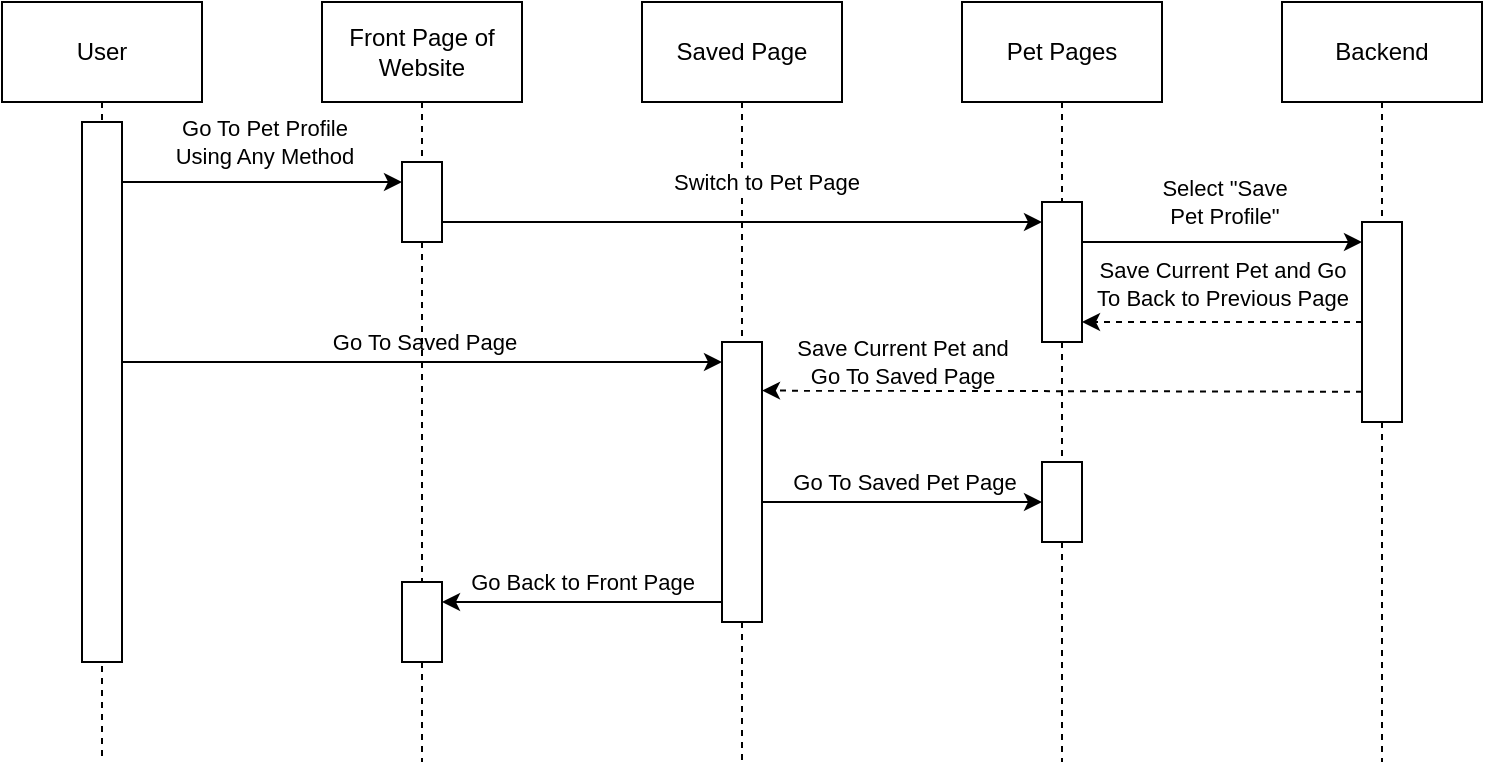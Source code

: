 <mxfile>
    <diagram id="Yf7Ss8ycTkI99_R5utLM" name="Page-1">
        <mxGraphModel dx="813" dy="603" grid="1" gridSize="10" guides="1" tooltips="1" connect="1" arrows="1" fold="1" page="1" pageScale="1" pageWidth="850" pageHeight="1100" math="0" shadow="0">
            <root>
                <mxCell id="0"/>
                <mxCell id="1" parent="0"/>
                <mxCell id="4" style="edgeStyle=none;html=1;exitX=0.5;exitY=1;exitDx=0;exitDy=0;endArrow=none;endFill=0;dashed=1;" parent="1" source="2" edge="1">
                    <mxGeometry relative="1" as="geometry">
                        <mxPoint x="120" y="440" as="targetPoint"/>
                    </mxGeometry>
                </mxCell>
                <mxCell id="2" value="User" style="whiteSpace=wrap;html=1;" parent="1" vertex="1">
                    <mxGeometry x="70" y="60" width="100" height="50" as="geometry"/>
                </mxCell>
                <mxCell id="5" style="edgeStyle=none;html=1;exitX=0.5;exitY=1;exitDx=0;exitDy=0;endArrow=none;endFill=0;dashed=1;" parent="1" source="28" edge="1">
                    <mxGeometry relative="1" as="geometry">
                        <mxPoint x="280" y="440" as="targetPoint"/>
                    </mxGeometry>
                </mxCell>
                <mxCell id="6" value="Front Page of Website" style="whiteSpace=wrap;html=1;" parent="1" vertex="1">
                    <mxGeometry x="230" y="60" width="100" height="50" as="geometry"/>
                </mxCell>
                <mxCell id="7" style="edgeStyle=none;html=1;exitX=0.5;exitY=1;exitDx=0;exitDy=0;endArrow=none;endFill=0;dashed=1;" parent="1" source="18" edge="1">
                    <mxGeometry relative="1" as="geometry">
                        <mxPoint x="440" y="440" as="targetPoint"/>
                    </mxGeometry>
                </mxCell>
                <mxCell id="8" value="Saved Page" style="whiteSpace=wrap;html=1;" parent="1" vertex="1">
                    <mxGeometry x="390" y="60" width="100" height="50" as="geometry"/>
                </mxCell>
                <mxCell id="9" style="edgeStyle=none;html=1;exitX=0.5;exitY=1;exitDx=0;exitDy=0;endArrow=none;endFill=0;dashed=1;" parent="1" source="48" edge="1">
                    <mxGeometry relative="1" as="geometry">
                        <mxPoint x="600" y="440" as="targetPoint"/>
                    </mxGeometry>
                </mxCell>
                <mxCell id="10" value="Pet Pages" style="whiteSpace=wrap;html=1;" parent="1" vertex="1">
                    <mxGeometry x="550" y="60" width="100" height="50" as="geometry"/>
                </mxCell>
                <mxCell id="11" style="edgeStyle=none;html=1;exitX=0.5;exitY=1;exitDx=0;exitDy=0;endArrow=none;endFill=0;dashed=1;" parent="1" source="32" edge="1">
                    <mxGeometry relative="1" as="geometry">
                        <mxPoint x="760" y="440" as="targetPoint"/>
                    </mxGeometry>
                </mxCell>
                <mxCell id="12" value="Backend" style="whiteSpace=wrap;html=1;" parent="1" vertex="1">
                    <mxGeometry x="710" y="60" width="100" height="50" as="geometry"/>
                </mxCell>
                <mxCell id="13" value="" style="whiteSpace=wrap;html=1;" parent="1" vertex="1">
                    <mxGeometry x="110" y="120" width="20" height="270" as="geometry"/>
                </mxCell>
                <mxCell id="15" value="" style="edgeStyle=none;html=1;exitX=0.5;exitY=1;exitDx=0;exitDy=0;endArrow=none;endFill=0;dashed=1;" parent="1" source="6" target="14" edge="1">
                    <mxGeometry relative="1" as="geometry">
                        <mxPoint x="280" y="440" as="targetPoint"/>
                        <mxPoint x="280" y="110" as="sourcePoint"/>
                    </mxGeometry>
                </mxCell>
                <mxCell id="14" value="" style="whiteSpace=wrap;html=1;" parent="1" vertex="1">
                    <mxGeometry x="270" y="140" width="20" height="40" as="geometry"/>
                </mxCell>
                <mxCell id="20" value="" style="edgeStyle=none;html=1;exitX=0.5;exitY=1;exitDx=0;exitDy=0;endArrow=none;endFill=0;dashed=1;" parent="1" source="8" target="18" edge="1">
                    <mxGeometry relative="1" as="geometry">
                        <mxPoint x="440" y="440" as="targetPoint"/>
                        <mxPoint x="440" y="110" as="sourcePoint"/>
                    </mxGeometry>
                </mxCell>
                <mxCell id="18" value="" style="whiteSpace=wrap;html=1;" parent="1" vertex="1">
                    <mxGeometry x="430" y="230" width="20" height="140" as="geometry"/>
                </mxCell>
                <mxCell id="21" value="" style="edgeStyle=none;orthogonalLoop=1;jettySize=auto;html=1;" parent="1" edge="1">
                    <mxGeometry width="80" relative="1" as="geometry">
                        <mxPoint x="290" y="170" as="sourcePoint"/>
                        <mxPoint x="590" y="170" as="targetPoint"/>
                        <Array as="points"/>
                    </mxGeometry>
                </mxCell>
                <mxCell id="22" value="Switch to Pet&lt;span style=&quot;background-color: light-dark(#ffffff, var(--ge-dark-color, #121212));&quot;&gt;&amp;nbsp;Page&lt;/span&gt;" style="edgeLabel;html=1;align=center;verticalAlign=middle;resizable=0;points=[];" parent="21" vertex="1" connectable="0">
                    <mxGeometry x="0.135" relative="1" as="geometry">
                        <mxPoint x="-9" y="-20" as="offset"/>
                    </mxGeometry>
                </mxCell>
                <mxCell id="23" value="" style="edgeStyle=none;orthogonalLoop=1;jettySize=auto;html=1;entryX=0.5;entryY=0.25;entryDx=0;entryDy=0;entryPerimeter=0;" parent="1" edge="1">
                    <mxGeometry width="80" relative="1" as="geometry">
                        <mxPoint x="130" y="240" as="sourcePoint"/>
                        <mxPoint x="430.0" y="240" as="targetPoint"/>
                        <Array as="points"/>
                    </mxGeometry>
                </mxCell>
                <mxCell id="24" value="Go To Saved Page" style="edgeLabel;html=1;align=center;verticalAlign=middle;resizable=0;points=[];" parent="23" vertex="1" connectable="0">
                    <mxGeometry x="0.135" relative="1" as="geometry">
                        <mxPoint x="-20" y="-10" as="offset"/>
                    </mxGeometry>
                </mxCell>
                <mxCell id="27" value="" style="edgeStyle=none;html=1;exitX=0.5;exitY=1;exitDx=0;exitDy=0;endArrow=none;endFill=0;dashed=1;" parent="1" source="10" target="25" edge="1">
                    <mxGeometry relative="1" as="geometry">
                        <mxPoint x="600" y="440" as="targetPoint"/>
                        <mxPoint x="600" y="110" as="sourcePoint"/>
                    </mxGeometry>
                </mxCell>
                <mxCell id="25" value="" style="whiteSpace=wrap;html=1;" parent="1" vertex="1">
                    <mxGeometry x="590" y="160" width="20" height="70" as="geometry"/>
                </mxCell>
                <mxCell id="29" value="" style="edgeStyle=none;html=1;exitX=0.5;exitY=1;exitDx=0;exitDy=0;endArrow=none;endFill=0;dashed=1;" parent="1" source="14" target="28" edge="1">
                    <mxGeometry relative="1" as="geometry">
                        <mxPoint x="280" y="440" as="targetPoint"/>
                        <mxPoint x="280" y="180" as="sourcePoint"/>
                    </mxGeometry>
                </mxCell>
                <mxCell id="28" value="" style="whiteSpace=wrap;html=1;" parent="1" vertex="1">
                    <mxGeometry x="270" y="350" width="20" height="40" as="geometry"/>
                </mxCell>
                <mxCell id="33" value="" style="edgeStyle=none;html=1;exitX=0.5;exitY=1;exitDx=0;exitDy=0;endArrow=none;endFill=0;dashed=1;" parent="1" source="12" target="32" edge="1">
                    <mxGeometry relative="1" as="geometry">
                        <mxPoint x="760" y="440" as="targetPoint"/>
                        <mxPoint x="760" y="110" as="sourcePoint"/>
                    </mxGeometry>
                </mxCell>
                <mxCell id="32" value="" style="whiteSpace=wrap;html=1;" parent="1" vertex="1">
                    <mxGeometry x="750" y="170" width="20" height="100" as="geometry"/>
                </mxCell>
                <mxCell id="34" value="" style="edgeStyle=none;orthogonalLoop=1;jettySize=auto;html=1;entryX=0;entryY=0.25;entryDx=0;entryDy=0;" parent="1" edge="1">
                    <mxGeometry width="80" relative="1" as="geometry">
                        <mxPoint x="610" y="180" as="sourcePoint"/>
                        <mxPoint x="750" y="180" as="targetPoint"/>
                        <Array as="points"/>
                    </mxGeometry>
                </mxCell>
                <mxCell id="35" value="Select &quot;Save&lt;div&gt;Pet Profile&quot;&lt;/div&gt;" style="edgeLabel;html=1;align=center;verticalAlign=middle;resizable=0;points=[];" parent="34" vertex="1" connectable="0">
                    <mxGeometry x="0.135" relative="1" as="geometry">
                        <mxPoint x="-9" y="-20" as="offset"/>
                    </mxGeometry>
                </mxCell>
                <mxCell id="36" value="" style="edgeStyle=none;orthogonalLoop=1;jettySize=auto;html=1;dashed=1;" parent="1" edge="1">
                    <mxGeometry width="80" relative="1" as="geometry">
                        <mxPoint x="750" y="254.87" as="sourcePoint"/>
                        <mxPoint x="450" y="254.29" as="targetPoint"/>
                        <Array as="points"/>
                    </mxGeometry>
                </mxCell>
                <mxCell id="37" value="Save Current Pet and&lt;div&gt;Go To Saved Page&lt;/div&gt;" style="edgeLabel;html=1;align=center;verticalAlign=middle;resizable=0;points=[];" parent="36" vertex="1" connectable="0">
                    <mxGeometry x="0.135" relative="1" as="geometry">
                        <mxPoint x="-60" y="-15" as="offset"/>
                    </mxGeometry>
                </mxCell>
                <mxCell id="40" value="" style="edgeStyle=none;orthogonalLoop=1;jettySize=auto;html=1;" parent="1" edge="1">
                    <mxGeometry width="80" relative="1" as="geometry">
                        <mxPoint x="430" y="360" as="sourcePoint"/>
                        <mxPoint x="290" y="360" as="targetPoint"/>
                        <Array as="points"/>
                    </mxGeometry>
                </mxCell>
                <mxCell id="41" value="&lt;div&gt;Go Back to Front Page&lt;/div&gt;" style="edgeLabel;html=1;align=center;verticalAlign=middle;resizable=0;points=[];" parent="40" vertex="1" connectable="0">
                    <mxGeometry x="0.135" relative="1" as="geometry">
                        <mxPoint x="9" y="-10" as="offset"/>
                    </mxGeometry>
                </mxCell>
                <mxCell id="42" value="" style="edgeStyle=none;orthogonalLoop=1;jettySize=auto;html=1;entryX=0;entryY=0.25;entryDx=0;entryDy=0;" edge="1" parent="1">
                    <mxGeometry width="80" relative="1" as="geometry">
                        <mxPoint x="130" y="150" as="sourcePoint"/>
                        <mxPoint x="270" y="150.0" as="targetPoint"/>
                        <Array as="points"/>
                    </mxGeometry>
                </mxCell>
                <mxCell id="43" value="Go To Pet Profile&lt;div&gt;Using Any Method&lt;/div&gt;" style="edgeLabel;html=1;align=center;verticalAlign=middle;resizable=0;points=[];" vertex="1" connectable="0" parent="42">
                    <mxGeometry x="0.135" relative="1" as="geometry">
                        <mxPoint x="-9" y="-20" as="offset"/>
                    </mxGeometry>
                </mxCell>
                <mxCell id="44" value="" style="edgeStyle=none;orthogonalLoop=1;jettySize=auto;html=1;dashed=1;" edge="1" parent="1">
                    <mxGeometry width="80" relative="1" as="geometry">
                        <mxPoint x="750" y="220" as="sourcePoint"/>
                        <mxPoint x="610" y="220" as="targetPoint"/>
                        <Array as="points"/>
                    </mxGeometry>
                </mxCell>
                <mxCell id="45" value="Save Current Pet and&amp;nbsp;&lt;span style=&quot;background-color: light-dark(#ffffff, var(--ge-dark-color, #121212));&quot;&gt;Go&lt;/span&gt;&lt;div&gt;To Back to Previous Page&lt;/div&gt;" style="edgeLabel;html=1;align=center;verticalAlign=middle;resizable=0;points=[];" vertex="1" connectable="0" parent="44">
                    <mxGeometry x="0.135" relative="1" as="geometry">
                        <mxPoint x="9" y="-19" as="offset"/>
                    </mxGeometry>
                </mxCell>
                <mxCell id="46" value="" style="edgeStyle=none;orthogonalLoop=1;jettySize=auto;html=1;entryX=0;entryY=0.25;entryDx=0;entryDy=0;" edge="1" parent="1">
                    <mxGeometry width="80" relative="1" as="geometry">
                        <mxPoint x="450" y="310" as="sourcePoint"/>
                        <mxPoint x="590" y="310.0" as="targetPoint"/>
                        <Array as="points"/>
                    </mxGeometry>
                </mxCell>
                <mxCell id="47" value="Go To Saved Pet Page" style="edgeLabel;html=1;align=center;verticalAlign=middle;resizable=0;points=[];" vertex="1" connectable="0" parent="46">
                    <mxGeometry x="0.135" relative="1" as="geometry">
                        <mxPoint x="-9" y="-10" as="offset"/>
                    </mxGeometry>
                </mxCell>
                <mxCell id="51" value="" style="edgeStyle=none;html=1;exitX=0.5;exitY=1;exitDx=0;exitDy=0;endArrow=none;endFill=0;dashed=1;" edge="1" parent="1" source="25" target="48">
                    <mxGeometry relative="1" as="geometry">
                        <mxPoint x="600" y="440" as="targetPoint"/>
                        <mxPoint x="600" y="230" as="sourcePoint"/>
                    </mxGeometry>
                </mxCell>
                <mxCell id="48" value="" style="whiteSpace=wrap;html=1;" vertex="1" parent="1">
                    <mxGeometry x="590" y="290" width="20" height="40" as="geometry"/>
                </mxCell>
            </root>
        </mxGraphModel>
    </diagram>
</mxfile>
